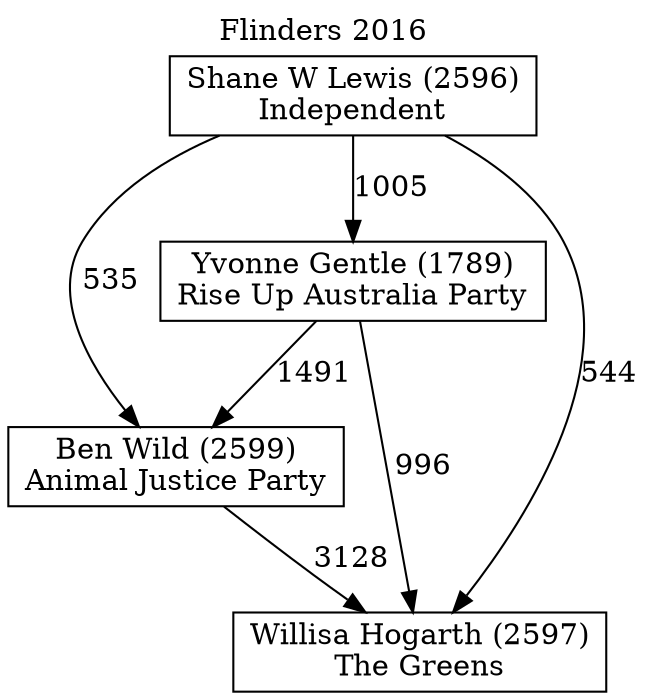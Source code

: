 // House preference flow
digraph "Willisa Hogarth (2597)_Flinders_2016" {
	graph [label="Flinders 2016" labelloc=t mclimit=10]
	node [shape=box]
	"Ben Wild (2599)" [label="Ben Wild (2599)
Animal Justice Party"]
	"Shane W Lewis (2596)" [label="Shane W Lewis (2596)
Independent"]
	"Yvonne Gentle (1789)" [label="Yvonne Gentle (1789)
Rise Up Australia Party"]
	"Willisa Hogarth (2597)" [label="Willisa Hogarth (2597)
The Greens"]
	"Shane W Lewis (2596)" -> "Yvonne Gentle (1789)" [label=1005]
	"Yvonne Gentle (1789)" -> "Ben Wild (2599)" [label=1491]
	"Ben Wild (2599)" -> "Willisa Hogarth (2597)" [label=3128]
	"Shane W Lewis (2596)" -> "Ben Wild (2599)" [label=535]
	"Shane W Lewis (2596)" -> "Willisa Hogarth (2597)" [label=544]
	"Yvonne Gentle (1789)" -> "Willisa Hogarth (2597)" [label=996]
}
